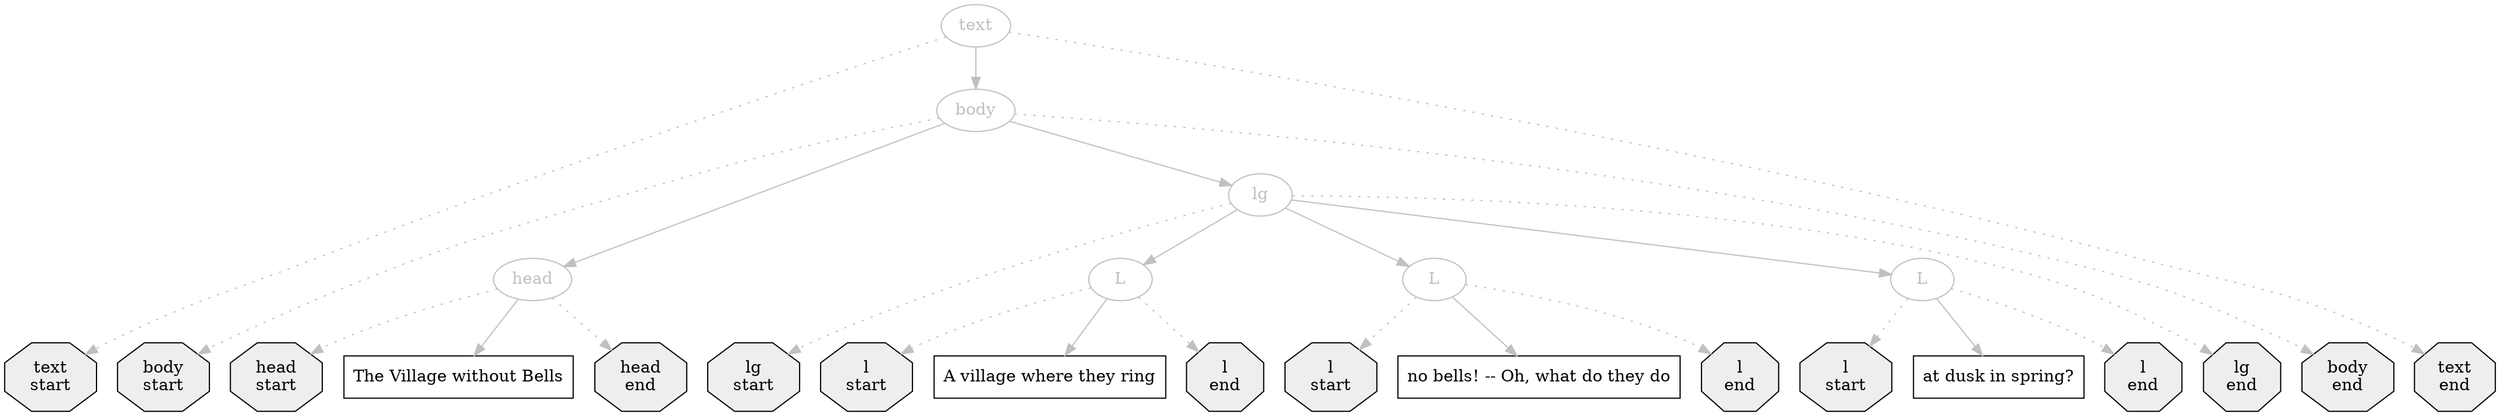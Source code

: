 digraph {
  node [shape=rectangle, ordering=out];
  edge [color=gray];
  
  subgraph {
  rank = same;
  node [color=black, shape=octagon, style=filled, fillcolor="#EEEEEE"];
  starttext [label="text\nstart"];
  startbody [label="body\nstart"];
  starthead [label="head\nstart"];
  endhead [label="head\nend"];
  startlg [label="lg\nstart"];
  startl1 [label="l\nstart"];
  endl1 [label="l\nend"];
  startl2 [label="l\nstart"];
  endl2 [label="l\nend"];
  startl3 [label="l\nstart"];
  endl3 [label="l\nend"];
  endlg [label="lg\nend"];
  endbody [label="body\nend"];
  endtext [label="text\nend"];

  node [color=black, shape=box, style=solid];
  // shape=plaintext makes them disappear too much
  
  pcd0 [label="The Village without Bells"];
  pcd1 [label="A village where they ring"];
  pcd2 [label="no bells! -- Oh, what do they do"];
  pcd3 [label="at dusk in spring?"]
   }

  node [shape=oval, color=gray, fontcolor=gray];
  l1 [label="L"];
  l2 [label="L"];
  l3 [label="L"];
  text -> starttext [style=dotted];
  text -> body;
  text -> endtext [style=dotted];
  
  body -> startbody [style=dotted];
  body -> head;
  body -> lg;
  body -> endbody [style=dotted];

  head -> starthead [style=dotted];
  head -> pcd0;
  head -> endhead [style=dotted];
  

  lg -> startlg [style=dotted];
  lg -> { l1 l2 l3 };
  lg -> endlg [style=dotted];


  l1 -> startl1 [style=dotted];
  l1 -> pcd1;
  l1 -> endl1 [style=dotted];
  

  l2 -> startl2 [style=dotted];
  l2 -> pcd2;
  l2 -> endl2 [style=dotted];
  

  l3 -> startl3 [style=dotted];
  l3 -> pcd3;
  l3 -> endl3 [style=dotted];
  
  
}